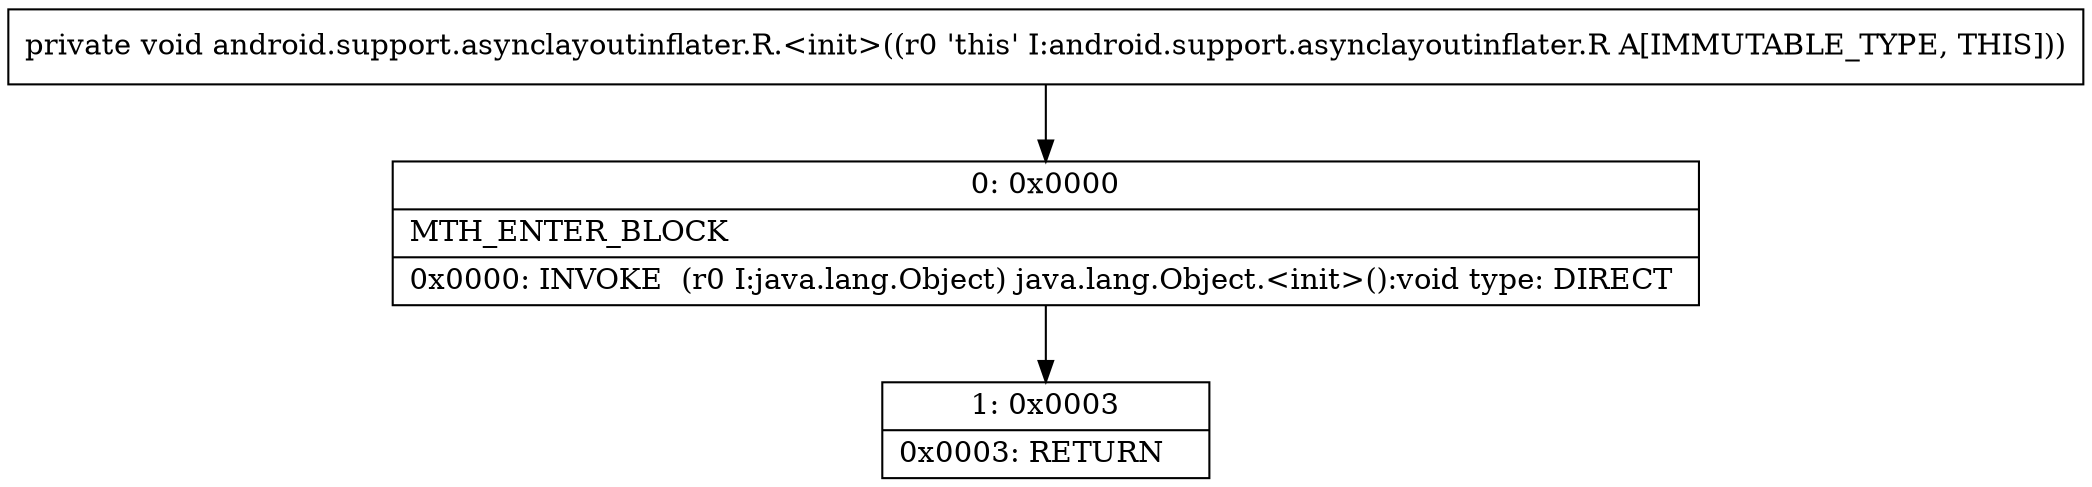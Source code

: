 digraph "CFG forandroid.support.asynclayoutinflater.R.\<init\>()V" {
Node_0 [shape=record,label="{0\:\ 0x0000|MTH_ENTER_BLOCK\l|0x0000: INVOKE  (r0 I:java.lang.Object) java.lang.Object.\<init\>():void type: DIRECT \l}"];
Node_1 [shape=record,label="{1\:\ 0x0003|0x0003: RETURN   \l}"];
MethodNode[shape=record,label="{private void android.support.asynclayoutinflater.R.\<init\>((r0 'this' I:android.support.asynclayoutinflater.R A[IMMUTABLE_TYPE, THIS])) }"];
MethodNode -> Node_0;
Node_0 -> Node_1;
}


